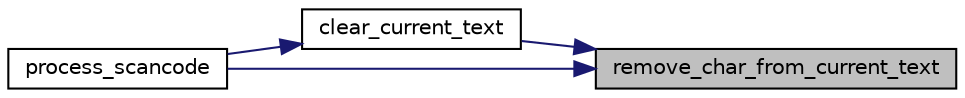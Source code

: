 digraph "remove_char_from_current_text"
{
 // LATEX_PDF_SIZE
  edge [fontname="Helvetica",fontsize="10",labelfontname="Helvetica",labelfontsize="10"];
  node [fontname="Helvetica",fontsize="10",shape=record];
  rankdir="RL";
  Node1 [label="remove_char_from_current_text",height=0.2,width=0.4,color="black", fillcolor="grey75", style="filled", fontcolor="black",tooltip="Removes the last character to be added to the current text."];
  Node1 -> Node2 [dir="back",color="midnightblue",fontsize="10",style="solid"];
  Node2 [label="clear_current_text",height=0.2,width=0.4,color="black", fillcolor="white", style="filled",URL="$group__draw__chat.html#ga2f3400d74eb3c1e9f287cf24a58d7145",tooltip="Removes characters from the current text until it's empty."];
  Node2 -> Node3 [dir="back",color="midnightblue",fontsize="10",style="solid"];
  Node3 [label="process_scancode",height=0.2,width=0.4,color="black", fillcolor="white", style="filled",URL="$group__charset.html#ga5cf34e49e0ee978293deca0bd7097852",tooltip=" "];
  Node1 -> Node3 [dir="back",color="midnightblue",fontsize="10",style="solid"];
}
